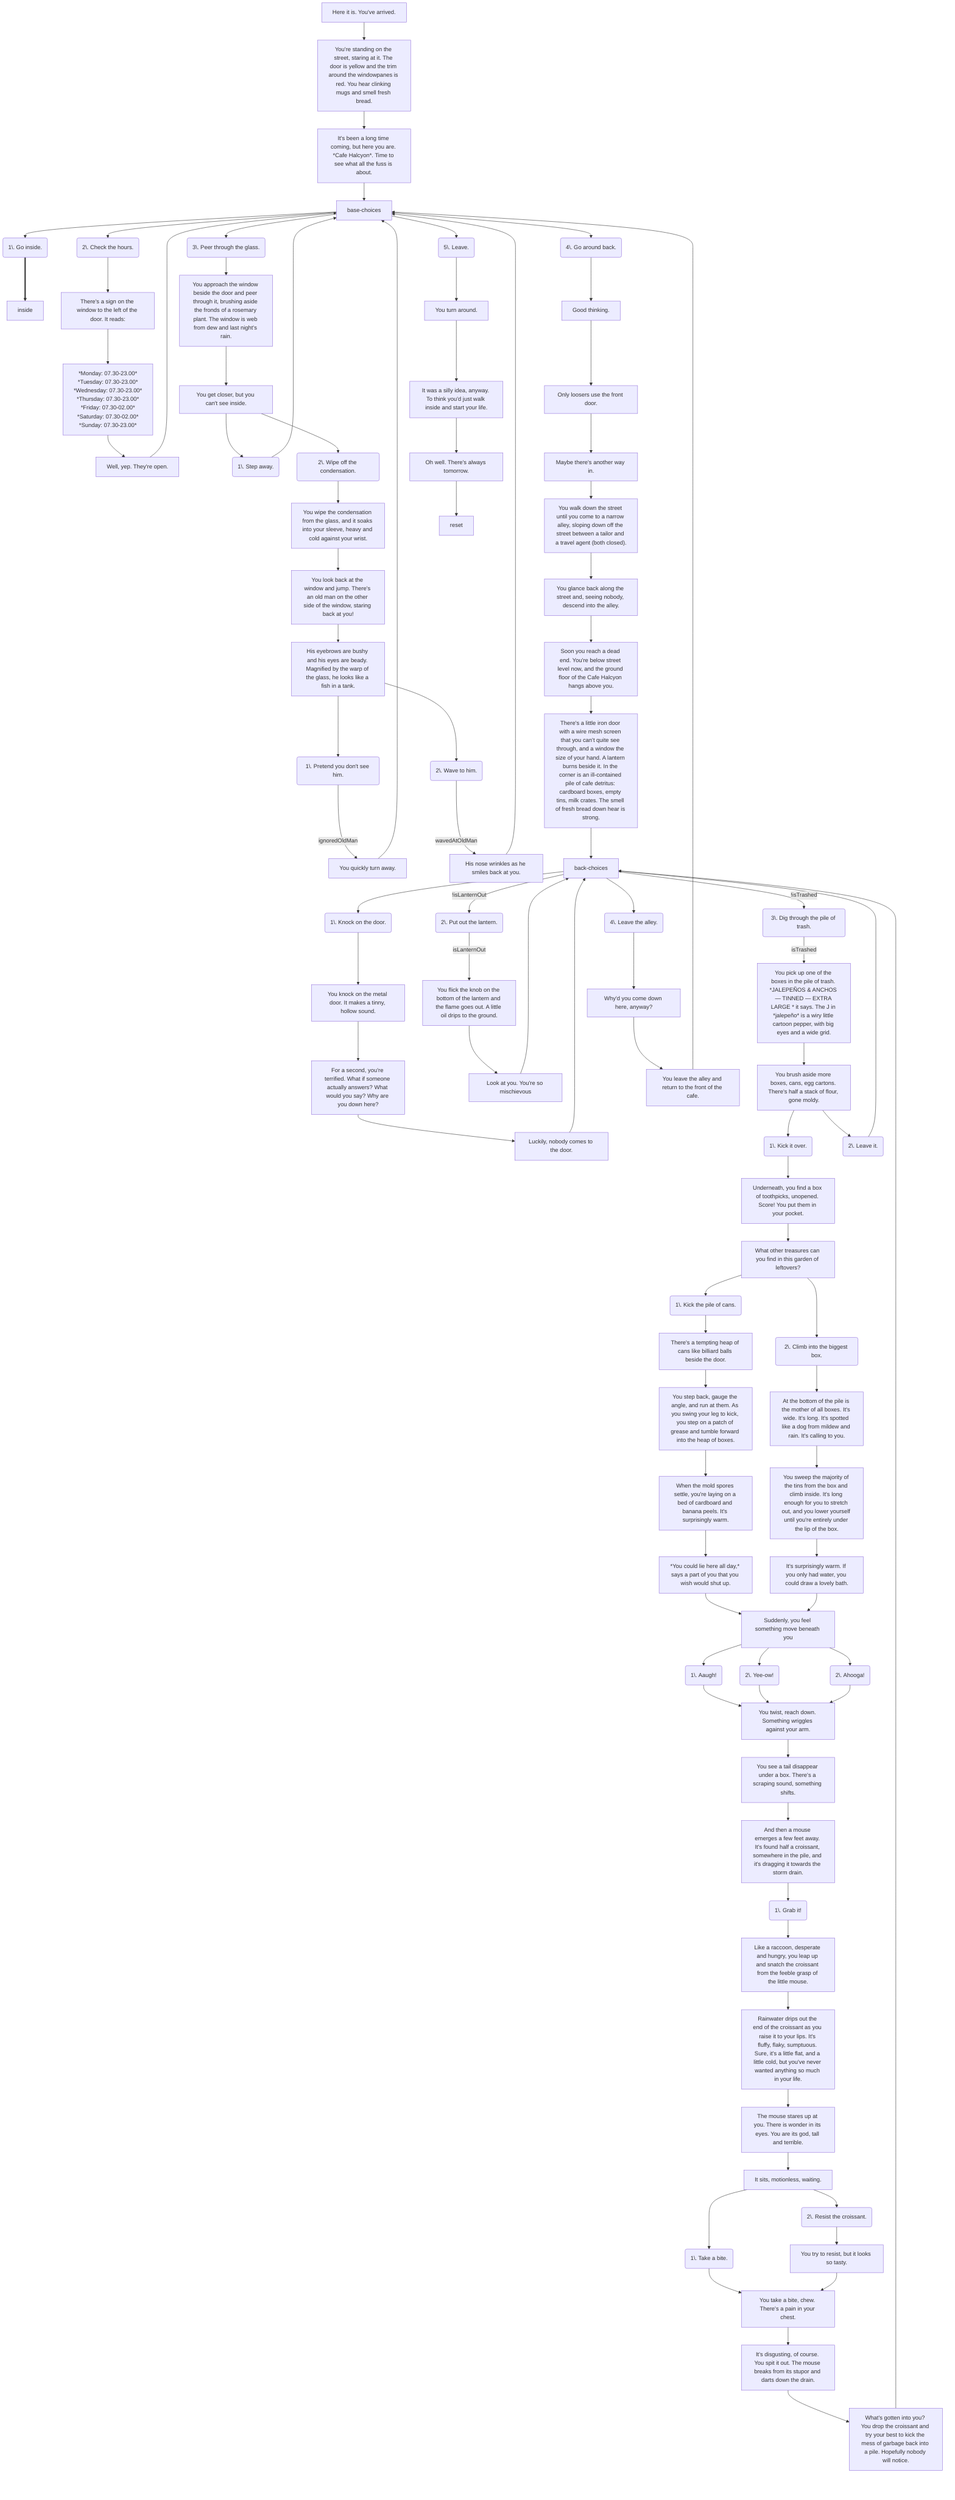 flowchart TD
    i[Here it is. You've arrived.]
    --> ii[You're standing on the street, staring at it. The door is yellow and the trim around the windowpanes is red. You hear clinking mugs and smell fresh bread.]
    --> iii[It's been a long time coming, but here you are. *Cafe Halcyon*. Time to see what all the fuss is about.]
    iii --> base-choices
    
    %% hub
    base-choices --> go-inside(1\. Go inside.) ==> inside
    base-choices --> check-hours(2\. Check the hours.)
    base-choices --> peer-through-glass(3\. Peer through the glass.)
    base-choices --> go-around-back(4\. Go around back.)
    base-choices --> leave(5\. Leave.)

    %% 
    %% hours
    %% 

    check-hours 
    --> check-hours-i[There's a sign on the window to the left of the door. It reads:] 
    --> check-hours-ii-mon[
        *Monday: 07.30-23.00*
        *Tuesday: 07.30-23.00*
        *Wednesday: 07.30-23.00*
        *Thursday: 07.30-23.00*
        *Friday: 07.30-02.00*
        *Saturday: 07.30-02.00*
        *Sunday: 07.30-23.00*
    ]
    --> check-hours-iii[Well, yep. They're open.]
    --> base-choices

    %% 
    %% peer through glass
    %% 

    peer-through-glass --> peer-through-glass-i[You approach the window beside the door and peer through it, brushing aside the fronds of a rosemary plant. The window is web from dew and last night's rain.]
    --> peer-through-glass-ii[You get closer, but you can't see inside.]

    %% don't wipe glass
    peer-through-glass-ii 
    --> peer-through-glass-ii-i(1\. Step away.)
    --> base-choices

    %% surprise! old man
    peer-through-glass-ii --> peer-through-glass-ii-ii(2\. Wipe off the condensation.) 
    --> peer-through-glass-iii[You wipe the condensation from the glass, and it soaks into your sleeve, heavy and cold against your wrist.]
    --> peer-through-glass-iv[You look back at the window and jump. There's an old man on the other side of the window, staring back at you!]
    --> peer-through-glass-v[His eyebrows are bushy and his eyes are beady. Magnified by the warp of the glass, he looks like a fish in a tank.]

    %% ignore him
    peer-through-glass-v --> peer-through-glass-v-i(1\. Pretend you don't see him.) 
    -- ignoredOldMan --> peer-through-glass-v-i-i[You quickly turn away.] 
    --> base-choices

    %% wave at him
    peer-through-glass-v --> peer-through-glass-v-ii(2\. Wave to him.) 
    -- wavedAtOldMan --> peer-through-glass-v-ii-i[His nose wrinkles as he smiles back at you.] 
    --> base-choices

    %% 
    %% go around back
    %% 

    go-around-back
    --> go-around-back-i[Good thinking.]
    --> go-around-back-ii[Only loosers use the front door.]
    --> go-around-back-iii[Maybe there's another way in.]
    --> go-around-back-iv["You walk down the street until you come to a narrow alley, sloping down off the street between a tailor and a travel agent (both closed)."]
    --> go-around-back-v[You glance back along the street and, seeing nobody, descend into the alley.]
    --> go-around-back-vi[Soon you reach a dead end. You're below street level now, and the ground floor of the Cafe Halcyon hangs above you.]
    --> go-around-back-vii[There's a little iron door with a wire mesh screen that you can't quite see through, and a window the size of your hand. A lantern burns beside it. In the corner is an ill-contained pile of cafe detritus: cardboard boxes, empty tins, milk crates. The smell of fresh bread down hear is strong.] --> back-choices

    back-choices --> go-around-back-vii-i(1\. Knock on the door.)
    --> go-around-back-vii-i-i[You knock on the metal door. It makes a tinny, hollow sound.] 
    --> go-around-back-vii-i-ii[For a second, you're terrified. What if someone actually answers? What would you say? Why are you down here?]
    --> go-around-back-vii-i-iii[Luckily, nobody comes to the door.]
    --> back-choices
    
    back-choices -- !isLanternOut --> go-around-back-vii-ii(2\. Put out the lantern.) -- isLanternOut --> go-around-back-vii-ii-i[You flick the knob on the bottom of the lantern and the flame goes out. A little oil drips to the ground.] --> go-around-back-vii-ii-ii[Look at you. You're so mischievous] --> back-choices

    back-choices 
    -- !isTrashed --> 
    go-around-back-vii-iii(3\. Dig through the pile of trash.) 
    -- isTrashed --> 
    go-around-back-vii-iii-i[You pick up one of the boxes in the pile of trash. *JALEPEÑOS & ANCHOS — TINNED — EXTRA LARGE * it says. The J in *jalepeño* is a wiry little cartoon pepper, with big eyes and a wide grid.]
    --> go-around-back-vii-iii-ii[You brush aside more boxes, cans, egg cartons. There's half a stack of flour, gone moldy.]
    --> go-around-back-vii-iii-ii-i(1\. Kick it over.)
    --> go-around-back-vii-iii-ii-i-i[Underneath, you find a box of toothpicks, unopened. Score! You put them in your pocket.]
    --> go-around-back-vii-iii-ii-i-ii[What other treasures can you find in this garden of leftovers?]

    %% kick cans
    go-around-back-vii-iii-ii-i-ii --> go-around-back-vii-iii-ii-i-ii-i(1\. Kick the pile of cans.) --> go-around-back-vii-iii-ii-i-ii-i-i[There's a tempting heap of cans like billiard balls beside the door.] --> go-around-back-vii-iii-ii-i-ii-i-ii[You step back, gauge the angle, and run at them. As you swing your leg to kick, you step on a patch of grease and tumble forward into the heap of boxes.] --> go-around-back-vii-iii-ii-i-ii-i-iii[When the mold spores settle, you're laying on a bed of cardboard and banana peels. It's surprisingly warm.] --> go-around-back-vii-iii-ii-i-ii-i-iv[*You could lie here all day,* says a part of you that you wish would shut up.] --> go-around-back-vii-iii-ii-i-iii

    %% climb in box
    go-around-back-vii-iii-ii-i-ii --> go-around-back-vii-iii-ii-i-ii-ii(2\. Climb into the biggest box.) --> go-around-back-vii-iii-ii-i-ii-ii-i[At the bottom of the pile is the mother of all boxes. It's wide. It's long. It's spotted like a dog from mildew and rain. It's calling to you.] --> go-around-back-vii-iii-ii-i-ii-ii-ii[You sweep the majority of the tins from the box and climb inside. It's long enough for you to stretch out, and you lower yourself until you're entirely under the lip of the box.] --> go-around-back-vii-iii-ii-i-ii-ii-iii[It's surprisingly warm. If you only had water, you could draw a lovely bath.] --> go-around-back-vii-iii-ii-i-iii
    
    go-around-back-vii-iii-ii-i-iii[Suddenly, you feel something move beneath you]
    
    %% exclaimations against wriggling
    go-around-back-vii-iii-ii-i-iii --> go-around-back-iii-ii-i-iii-i(1\. Aaugh!) --> go-around-back-iii-ii-i-iv
    go-around-back-vii-iii-ii-i-iii --> go-around-back-iii-ii-i-iii-ii(2\. Yee-ow!) --> go-around-back-iii-ii-i-iv
    go-around-back-vii-iii-ii-i-iii --> go-around-back-iii-ii-i-iii-iii(2\. Ahooga!) --> go-around-back-iii-ii-i-iv
    
    %% croissant reveal
    go-around-back-iii-ii-i-iv[You twist, reach down. Something wriggles against your arm.] --> go-around-back-iii-ii-i-v[You see a tail disappear under a box. There's a scraping sound, something shifts.] --> go-around-back-iii-ii-i-vi[And then a mouse emerges a few feet away. It's found half a croissant, somewhere in the pile, and it's dragging it towards the storm drain.] --> go-around-back-iii-ii-i-vii(1\. Grab it!) --> go-around-back-iii-ii-i-viii[Like a raccoon, desperate and hungry, you leap up and snatch the croissant from the feeble grasp of the little mouse.] --> go-around-back-iii-ii-i-ix[Rainwater drips out the end of the croissant as you raise it to your lips. It's fluffy, flaky, sumptuous. Sure, it's a little flat, and a little cold, but you've never wanted anything so much in your life.] --> go-around-back-iii-ii-i-x[The mouse stares up at you. There is wonder in its eyes. You are its god, tall and terrible.] --> go-around-back-iii-ii-i-xi[It sits, motionless, waiting.]
    
    %% illusion of choice
    go-around-back-iii-ii-i-xi --> go-around-back-iii-ii-i-viii-i(1\. Take a bite.) --> go-around-back-iii-ii-i-xii
    go-around-back-iii-ii-i-xi --> go-around-back-iii-ii-i-viii-ii(2\. Resist the croissant.) --> go-around-back-iii-ii-i-viii-iii[You try to resist, but it looks so tasty.] --> go-around-back-iii-ii-i-xii

    go-around-back-iii-ii-i-xii[You take a bite, chew. There's a pain in your chest.] --> go-around-back-iii-ii-i-xiii[It's disgusting, of course. You spit it out. The mouse breaks from its stupor and darts down the drain.] --> go-around-back-iii-ii-i-xiv[What's gotten into you? You drop the croissant and try your best to kick the mess of garbage back into a pile. Hopefully nobody will notice.] --> back-choices
    
    %% no toothpicks for you
    go-around-back-vii-iii-ii --> go-around-back-vii-iii-ii-ii(2\. Leave it.) --> back-choices

    %% leave alley
    back-choices --> go-around-back-vii-iv(4\. Leave the alley.) --> go-around-back-vii-iv-i[Why'd you come down here, anyway?] --> go-around-back-vii-iv-ii[You leave the alley and return to the front of the cafe.] --> base-choices
    
    %% 
    %% leave
    %% 

    leave --> leave-i[You turn around.]
    --> leave-ii[It was a silly idea, anyway. To think you'd just walk inside and start your life.]
    --> leave-iii[Oh well. There's always tomorrow.]
    --> reset